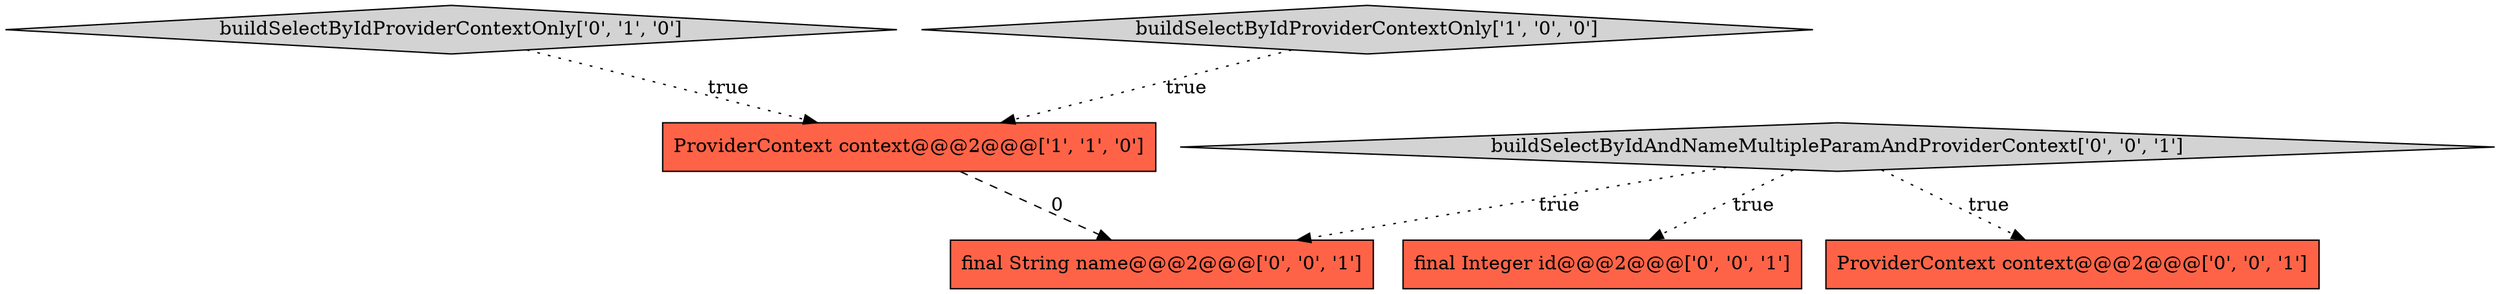 digraph {
2 [style = filled, label = "buildSelectByIdProviderContextOnly['0', '1', '0']", fillcolor = lightgray, shape = diamond image = "AAA0AAABBB2BBB"];
1 [style = filled, label = "ProviderContext context@@@2@@@['1', '1', '0']", fillcolor = tomato, shape = box image = "AAA0AAABBB1BBB"];
6 [style = filled, label = "final String name@@@2@@@['0', '0', '1']", fillcolor = tomato, shape = box image = "AAA0AAABBB3BBB"];
0 [style = filled, label = "buildSelectByIdProviderContextOnly['1', '0', '0']", fillcolor = lightgray, shape = diamond image = "AAA0AAABBB1BBB"];
5 [style = filled, label = "buildSelectByIdAndNameMultipleParamAndProviderContext['0', '0', '1']", fillcolor = lightgray, shape = diamond image = "AAA0AAABBB3BBB"];
3 [style = filled, label = "final Integer id@@@2@@@['0', '0', '1']", fillcolor = tomato, shape = box image = "AAA0AAABBB3BBB"];
4 [style = filled, label = "ProviderContext context@@@2@@@['0', '0', '1']", fillcolor = tomato, shape = box image = "AAA0AAABBB3BBB"];
2->1 [style = dotted, label="true"];
5->6 [style = dotted, label="true"];
1->6 [style = dashed, label="0"];
5->4 [style = dotted, label="true"];
0->1 [style = dotted, label="true"];
5->3 [style = dotted, label="true"];
}
